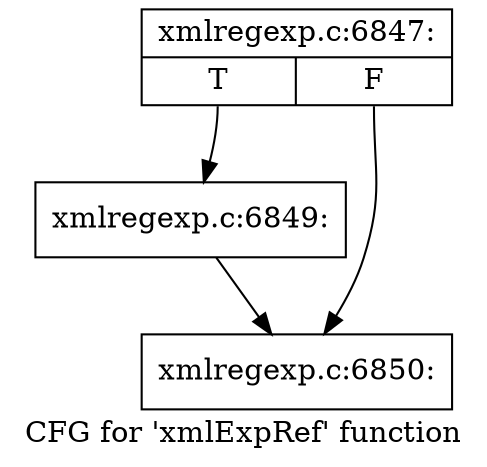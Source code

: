 digraph "CFG for 'xmlExpRef' function" {
	label="CFG for 'xmlExpRef' function";

	Node0x563d9d6637e0 [shape=record,label="{xmlregexp.c:6847:|{<s0>T|<s1>F}}"];
	Node0x563d9d6637e0:s0 -> Node0x563d9d664780;
	Node0x563d9d6637e0:s1 -> Node0x563d9d6647d0;
	Node0x563d9d664780 [shape=record,label="{xmlregexp.c:6849:}"];
	Node0x563d9d664780 -> Node0x563d9d6647d0;
	Node0x563d9d6647d0 [shape=record,label="{xmlregexp.c:6850:}"];
}
